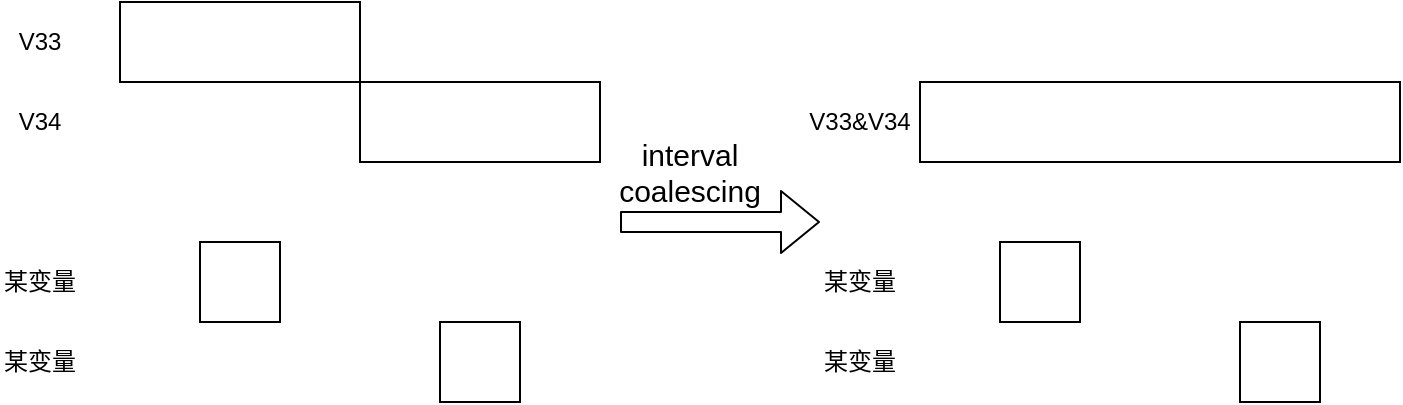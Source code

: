 <mxfile version="14.6.13" type="device"><diagram id="ZOYVt2YzcSHqCxutR9nZ" name="第 1 页"><mxGraphModel dx="865" dy="506" grid="1" gridSize="10" guides="1" tooltips="1" connect="1" arrows="1" fold="1" page="1" pageScale="1" pageWidth="827" pageHeight="1169" math="0" shadow="0"><root><mxCell id="0"/><mxCell id="1" parent="0"/><mxCell id="WMqqMx-tZ-pa3Kh5wjtR-1" value="" style="rounded=0;whiteSpace=wrap;html=1;" vertex="1" parent="1"><mxGeometry x="80" y="280" width="120" height="40" as="geometry"/></mxCell><mxCell id="WMqqMx-tZ-pa3Kh5wjtR-2" value="V33" style="text;html=1;strokeColor=none;fillColor=none;align=center;verticalAlign=middle;whiteSpace=wrap;rounded=0;" vertex="1" parent="1"><mxGeometry x="20" y="290" width="40" height="20" as="geometry"/></mxCell><mxCell id="WMqqMx-tZ-pa3Kh5wjtR-3" value="" style="rounded=0;whiteSpace=wrap;html=1;" vertex="1" parent="1"><mxGeometry x="200" y="320" width="120" height="40" as="geometry"/></mxCell><mxCell id="WMqqMx-tZ-pa3Kh5wjtR-4" value="V34" style="text;html=1;strokeColor=none;fillColor=none;align=center;verticalAlign=middle;whiteSpace=wrap;rounded=0;" vertex="1" parent="1"><mxGeometry x="20" y="330" width="40" height="20" as="geometry"/></mxCell><mxCell id="WMqqMx-tZ-pa3Kh5wjtR-7" value="" style="rounded=0;whiteSpace=wrap;html=1;" vertex="1" parent="1"><mxGeometry x="120" y="400" width="40" height="40" as="geometry"/></mxCell><mxCell id="WMqqMx-tZ-pa3Kh5wjtR-9" value="" style="rounded=0;whiteSpace=wrap;html=1;" vertex="1" parent="1"><mxGeometry x="240" y="440" width="40" height="40" as="geometry"/></mxCell><mxCell id="WMqqMx-tZ-pa3Kh5wjtR-10" value="某变量" style="text;html=1;strokeColor=none;fillColor=none;align=center;verticalAlign=middle;whiteSpace=wrap;rounded=0;" vertex="1" parent="1"><mxGeometry x="20" y="410" width="40" height="20" as="geometry"/></mxCell><mxCell id="WMqqMx-tZ-pa3Kh5wjtR-11" value="某变量" style="text;html=1;strokeColor=none;fillColor=none;align=center;verticalAlign=middle;whiteSpace=wrap;rounded=0;" vertex="1" parent="1"><mxGeometry x="20" y="450" width="40" height="20" as="geometry"/></mxCell><mxCell id="WMqqMx-tZ-pa3Kh5wjtR-12" value="" style="shape=flexArrow;endArrow=classic;html=1;" edge="1" parent="1"><mxGeometry width="50" height="50" relative="1" as="geometry"><mxPoint x="330" y="390" as="sourcePoint"/><mxPoint x="430" y="390" as="targetPoint"/></mxGeometry></mxCell><mxCell id="WMqqMx-tZ-pa3Kh5wjtR-13" value="" style="rounded=0;whiteSpace=wrap;html=1;" vertex="1" parent="1"><mxGeometry x="480" y="320" width="240" height="40" as="geometry"/></mxCell><mxCell id="WMqqMx-tZ-pa3Kh5wjtR-14" value="V33&amp;amp;V34" style="text;html=1;strokeColor=none;fillColor=none;align=center;verticalAlign=middle;whiteSpace=wrap;rounded=0;" vertex="1" parent="1"><mxGeometry x="430" y="330" width="40" height="20" as="geometry"/></mxCell><mxCell id="WMqqMx-tZ-pa3Kh5wjtR-17" value="" style="rounded=0;whiteSpace=wrap;html=1;" vertex="1" parent="1"><mxGeometry x="520" y="400" width="40" height="40" as="geometry"/></mxCell><mxCell id="WMqqMx-tZ-pa3Kh5wjtR-18" value="" style="rounded=0;whiteSpace=wrap;html=1;" vertex="1" parent="1"><mxGeometry x="640" y="440" width="40" height="40" as="geometry"/></mxCell><mxCell id="WMqqMx-tZ-pa3Kh5wjtR-19" value="某变量" style="text;html=1;strokeColor=none;fillColor=none;align=center;verticalAlign=middle;whiteSpace=wrap;rounded=0;" vertex="1" parent="1"><mxGeometry x="430" y="410" width="40" height="20" as="geometry"/></mxCell><mxCell id="WMqqMx-tZ-pa3Kh5wjtR-20" value="某变量" style="text;html=1;strokeColor=none;fillColor=none;align=center;verticalAlign=middle;whiteSpace=wrap;rounded=0;" vertex="1" parent="1"><mxGeometry x="430" y="450" width="40" height="20" as="geometry"/></mxCell><mxCell id="WMqqMx-tZ-pa3Kh5wjtR-23" value="&lt;font style=&quot;font-size: 15px&quot;&gt;interval&lt;br&gt;coalescing&lt;/font&gt;" style="text;html=1;strokeColor=none;fillColor=none;align=center;verticalAlign=middle;whiteSpace=wrap;rounded=0;" vertex="1" parent="1"><mxGeometry x="330" y="350" width="70" height="30" as="geometry"/></mxCell></root></mxGraphModel></diagram></mxfile>